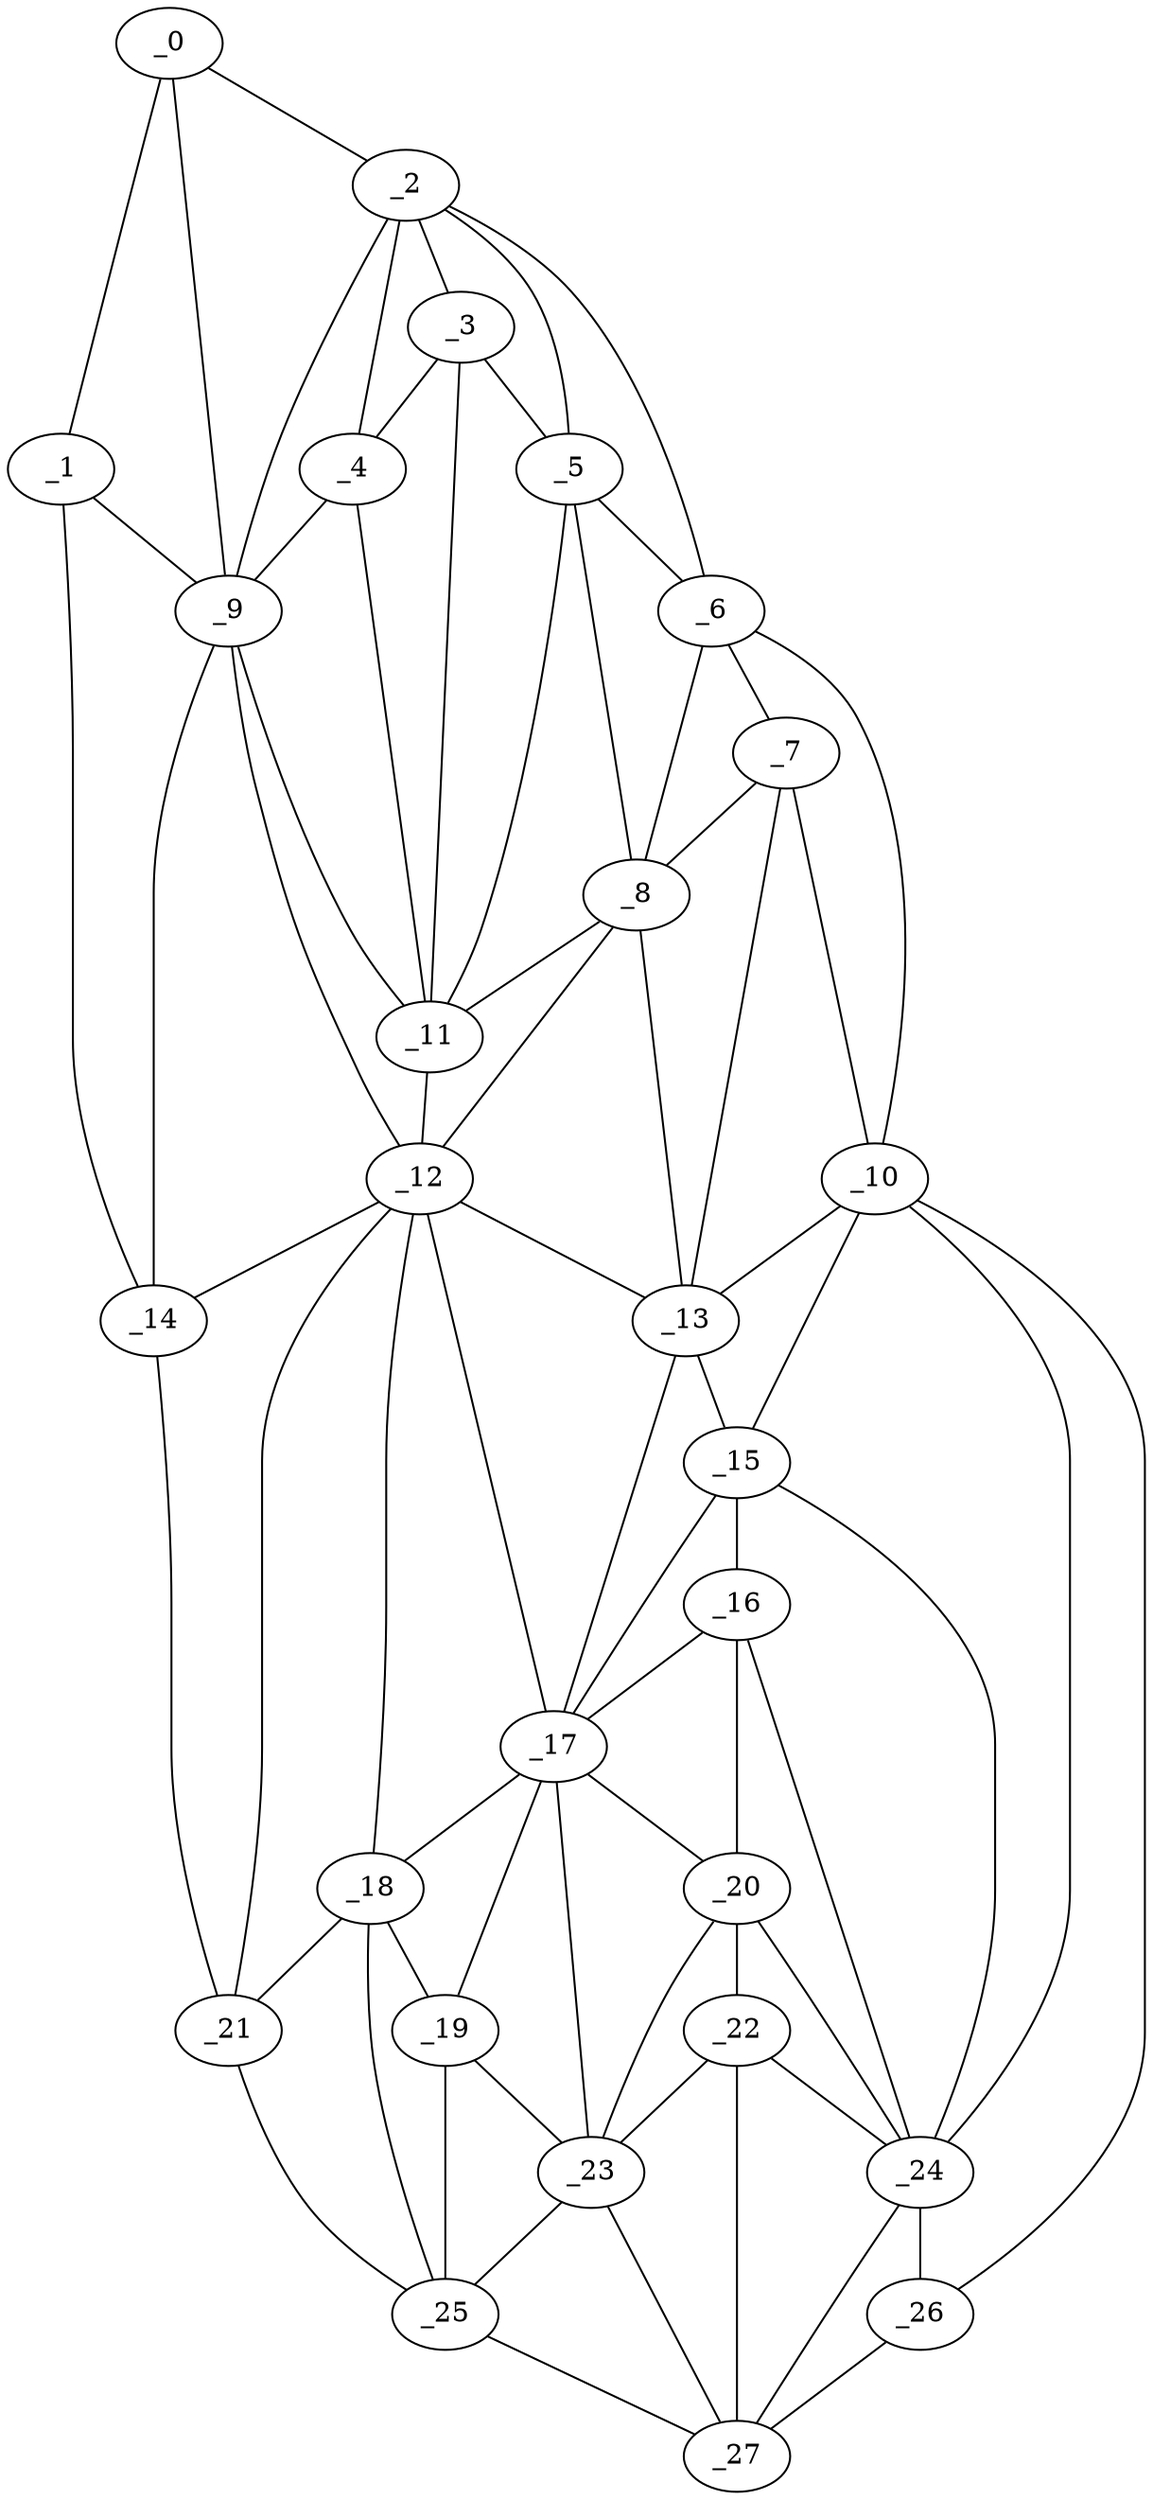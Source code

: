 graph "obj27__285.gxl" {
	_0	 [x=7,
		y=100];
	_1	 [x=7,
		y=107];
	_0 -- _1	 [valence=1];
	_2	 [x=10,
		y=87];
	_0 -- _2	 [valence=1];
	_9	 [x=50,
		y=85];
	_0 -- _9	 [valence=2];
	_1 -- _9	 [valence=2];
	_14	 [x=80,
		y=115];
	_1 -- _14	 [valence=1];
	_3	 [x=29,
		y=53];
	_2 -- _3	 [valence=2];
	_4	 [x=31,
		y=73];
	_2 -- _4	 [valence=2];
	_5	 [x=34,
		y=38];
	_2 -- _5	 [valence=2];
	_6	 [x=39,
		y=27];
	_2 -- _6	 [valence=1];
	_2 -- _9	 [valence=2];
	_3 -- _4	 [valence=1];
	_3 -- _5	 [valence=1];
	_11	 [x=51,
		y=77];
	_3 -- _11	 [valence=2];
	_4 -- _9	 [valence=1];
	_4 -- _11	 [valence=2];
	_5 -- _6	 [valence=2];
	_8	 [x=48,
		y=26];
	_5 -- _8	 [valence=2];
	_5 -- _11	 [valence=2];
	_7	 [x=48,
		y=21];
	_6 -- _7	 [valence=1];
	_6 -- _8	 [valence=1];
	_10	 [x=51,
		y=11];
	_6 -- _10	 [valence=1];
	_7 -- _8	 [valence=2];
	_7 -- _10	 [valence=2];
	_13	 [x=73,
		y=28];
	_7 -- _13	 [valence=1];
	_8 -- _11	 [valence=2];
	_12	 [x=66,
		y=77];
	_8 -- _12	 [valence=1];
	_8 -- _13	 [valence=2];
	_9 -- _11	 [valence=2];
	_9 -- _12	 [valence=2];
	_9 -- _14	 [valence=2];
	_10 -- _13	 [valence=1];
	_15	 [x=81,
		y=29];
	_10 -- _15	 [valence=2];
	_24	 [x=111,
		y=18];
	_10 -- _24	 [valence=1];
	_26	 [x=116,
		y=16];
	_10 -- _26	 [valence=1];
	_11 -- _12	 [valence=2];
	_12 -- _13	 [valence=2];
	_12 -- _14	 [valence=2];
	_17	 [x=86,
		y=42];
	_12 -- _17	 [valence=2];
	_18	 [x=87,
		y=58];
	_12 -- _18	 [valence=1];
	_21	 [x=98,
		y=99];
	_12 -- _21	 [valence=2];
	_13 -- _15	 [valence=2];
	_13 -- _17	 [valence=2];
	_14 -- _21	 [valence=1];
	_16	 [x=86,
		y=30];
	_15 -- _16	 [valence=2];
	_15 -- _17	 [valence=2];
	_15 -- _24	 [valence=1];
	_16 -- _17	 [valence=2];
	_20	 [x=97,
		y=30];
	_16 -- _20	 [valence=2];
	_16 -- _24	 [valence=2];
	_17 -- _18	 [valence=2];
	_19	 [x=95,
		y=50];
	_17 -- _19	 [valence=2];
	_17 -- _20	 [valence=2];
	_23	 [x=102,
		y=42];
	_17 -- _23	 [valence=2];
	_18 -- _19	 [valence=2];
	_18 -- _21	 [valence=2];
	_25	 [x=111,
		y=72];
	_18 -- _25	 [valence=2];
	_19 -- _23	 [valence=2];
	_19 -- _25	 [valence=2];
	_22	 [x=102,
		y=29];
	_20 -- _22	 [valence=2];
	_20 -- _23	 [valence=2];
	_20 -- _24	 [valence=1];
	_21 -- _25	 [valence=1];
	_22 -- _23	 [valence=2];
	_22 -- _24	 [valence=2];
	_27	 [x=123,
		y=38];
	_22 -- _27	 [valence=2];
	_23 -- _25	 [valence=1];
	_23 -- _27	 [valence=1];
	_24 -- _26	 [valence=2];
	_24 -- _27	 [valence=2];
	_25 -- _27	 [valence=1];
	_26 -- _27	 [valence=1];
}
